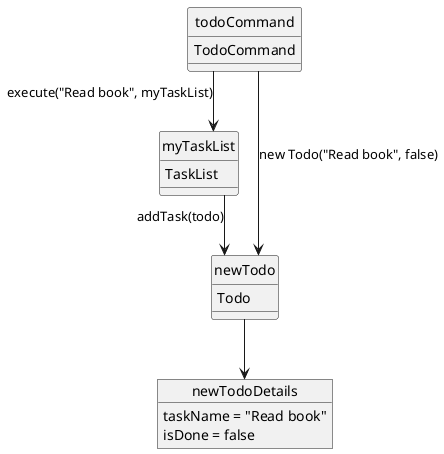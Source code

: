 @startuml
hide circle
skinparam classAttributeIconSize 0
skinparam linetype ortho

todoCommand : TodoCommand
myTaskList : TaskList
newTodo : Todo

object newTodoDetails {
  taskName = "Read book"
  isDone = false
}

todoCommand --> myTaskList : execute("Read book", myTaskList)
todoCommand --> newTodo : new Todo("Read book", false)
newTodo --> newTodoDetails
myTaskList --> newTodo : addTask(todo)

@enduml
